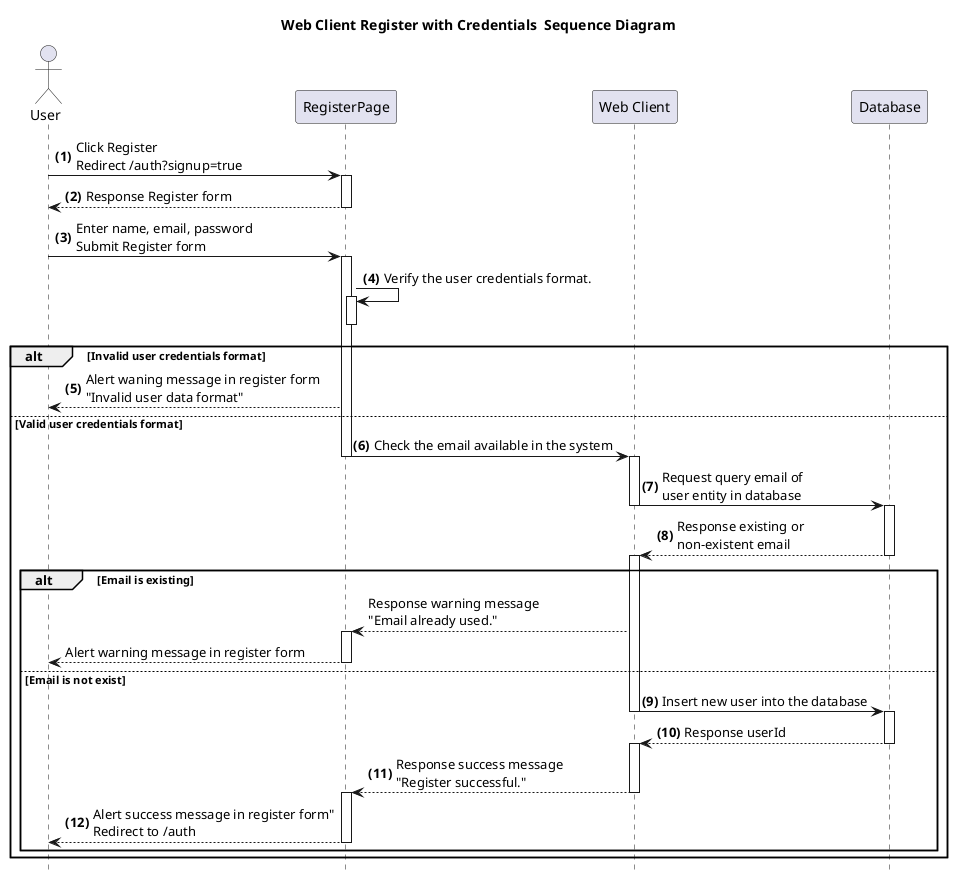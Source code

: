 @startuml Web Client Register with Credentials 
title **Web Client Register with Credentials ** Sequence Diagram
hide footbox
Actor User
autonumber "<b>(0)"
User-> RegisterPage ++: Click Register\nRedirect /auth?signup=true 
RegisterPage --> User --: Response Register form
User -> RegisterPage ++: Enter name, email, password \nSubmit Register form
RegisterPage -> RegisterPage ++--: Verify the user credentials format.
alt Invalid user credentials format
    RegisterPage --> "User" : Alert waning message in register form\n"Invalid user data format"
else Valid user credentials format
    RegisterPage -> "Web Client" --++: Check the email available in the system
    "Web Client" -> "Database" --++:  Request query email of \nuser entity in database 
    "Database" --> "Web Client" --++: Response existing or \nnon-existent email 
    alt Email is existing
    autonumber stop
        "Web Client" --> RegisterPage ++: Response warning message \n"Email already used."
        "RegisterPage" --> "User" --: Alert warning message in register form
    else Email is not exist
    autonumber resume
        "Web Client" -> "Database" --++: Insert new user into the database
        Database --> "Web Client" --++: Response userId
        "Web Client" --> "RegisterPage" --++:  Response success message\n"Register successful."
        "RegisterPage" --> "User" --: Alert success message in register form"\nRedirect to /auth
    end
end
@enduml
